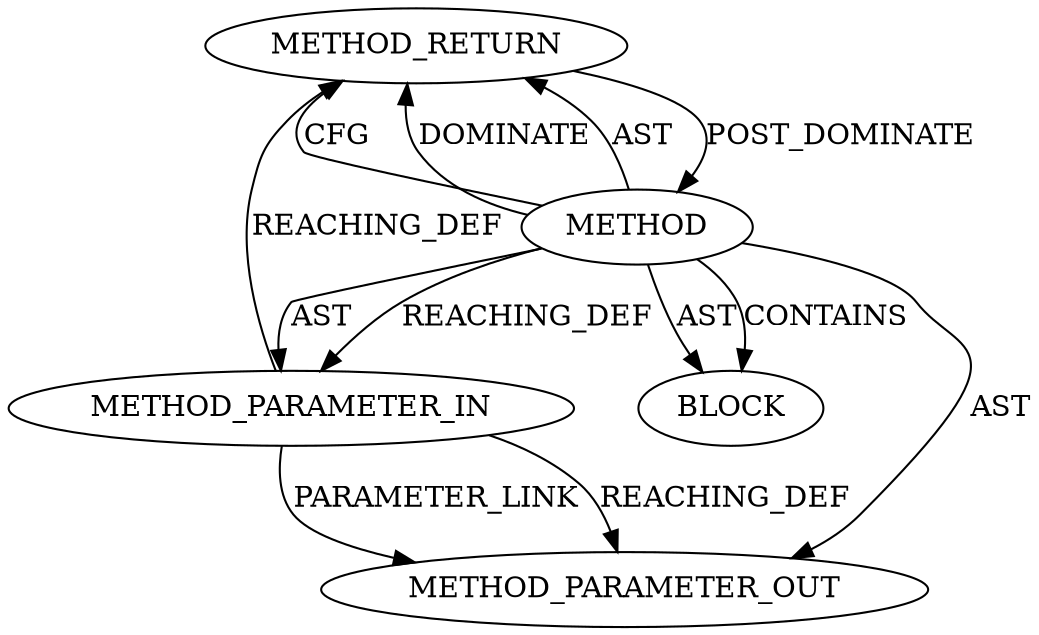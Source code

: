 digraph {
  20864 [label=METHOD_RETURN ORDER=2 CODE="RET" TYPE_FULL_NAME="ANY" EVALUATION_STRATEGY="BY_VALUE"]
  20861 [label=METHOD AST_PARENT_TYPE="NAMESPACE_BLOCK" AST_PARENT_FULL_NAME="<global>" ORDER=0 CODE="<empty>" FULL_NAME="cancel_delayed_work" IS_EXTERNAL=true FILENAME="<empty>" SIGNATURE="" NAME="cancel_delayed_work"]
  22352 [label=METHOD_PARAMETER_OUT ORDER=1 CODE="p1" IS_VARIADIC=false TYPE_FULL_NAME="ANY" EVALUATION_STRATEGY="BY_VALUE" INDEX=1 NAME="p1"]
  20862 [label=METHOD_PARAMETER_IN ORDER=1 CODE="p1" IS_VARIADIC=false TYPE_FULL_NAME="ANY" EVALUATION_STRATEGY="BY_VALUE" INDEX=1 NAME="p1"]
  20863 [label=BLOCK ORDER=1 ARGUMENT_INDEX=1 CODE="<empty>" TYPE_FULL_NAME="ANY"]
  20861 -> 20864 [label=CFG ]
  20861 -> 20864 [label=DOMINATE ]
  20862 -> 22352 [label=PARAMETER_LINK ]
  20861 -> 20862 [label=REACHING_DEF VARIABLE=""]
  20861 -> 22352 [label=AST ]
  20864 -> 20861 [label=POST_DOMINATE ]
  20862 -> 20864 [label=REACHING_DEF VARIABLE="p1"]
  20861 -> 20862 [label=AST ]
  20861 -> 20863 [label=AST ]
  20861 -> 20864 [label=AST ]
  20862 -> 22352 [label=REACHING_DEF VARIABLE="p1"]
  20861 -> 20863 [label=CONTAINS ]
}
